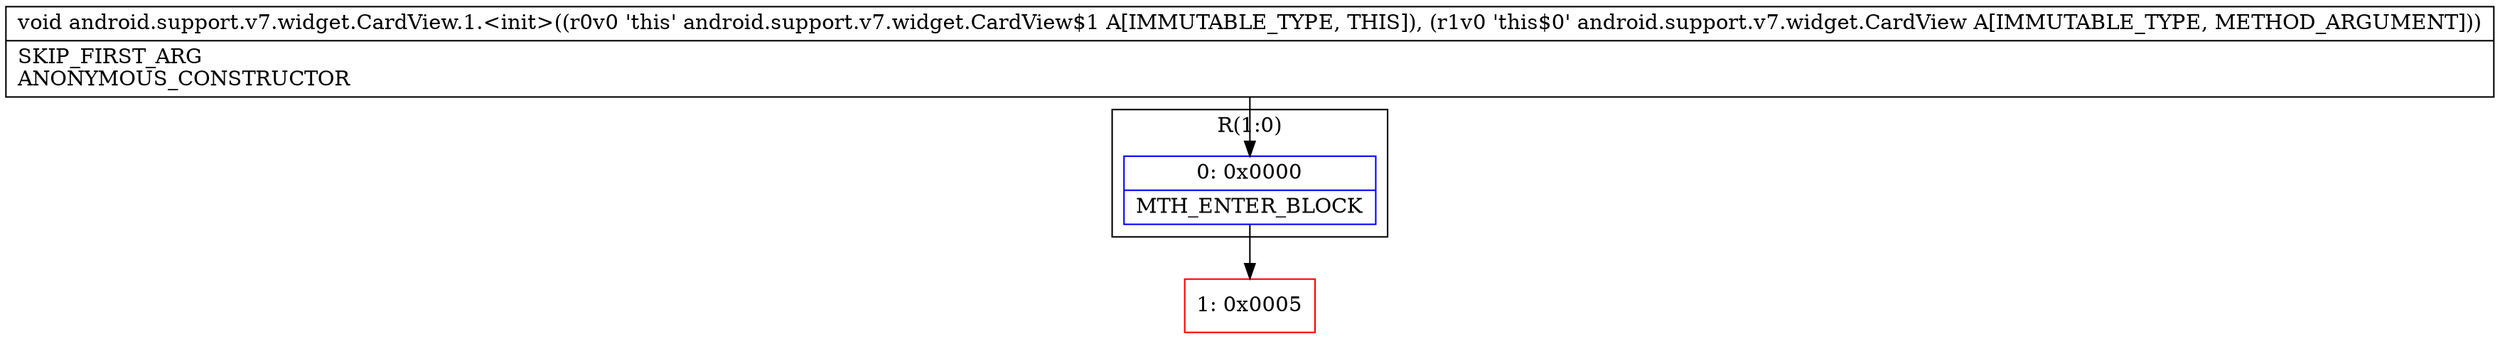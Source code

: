 digraph "CFG forandroid.support.v7.widget.CardView.1.\<init\>(Landroid\/support\/v7\/widget\/CardView;)V" {
subgraph cluster_Region_420150022 {
label = "R(1:0)";
node [shape=record,color=blue];
Node_0 [shape=record,label="{0\:\ 0x0000|MTH_ENTER_BLOCK\l}"];
}
Node_1 [shape=record,color=red,label="{1\:\ 0x0005}"];
MethodNode[shape=record,label="{void android.support.v7.widget.CardView.1.\<init\>((r0v0 'this' android.support.v7.widget.CardView$1 A[IMMUTABLE_TYPE, THIS]), (r1v0 'this$0' android.support.v7.widget.CardView A[IMMUTABLE_TYPE, METHOD_ARGUMENT]))  | SKIP_FIRST_ARG\lANONYMOUS_CONSTRUCTOR\l}"];
MethodNode -> Node_0;
Node_0 -> Node_1;
}

